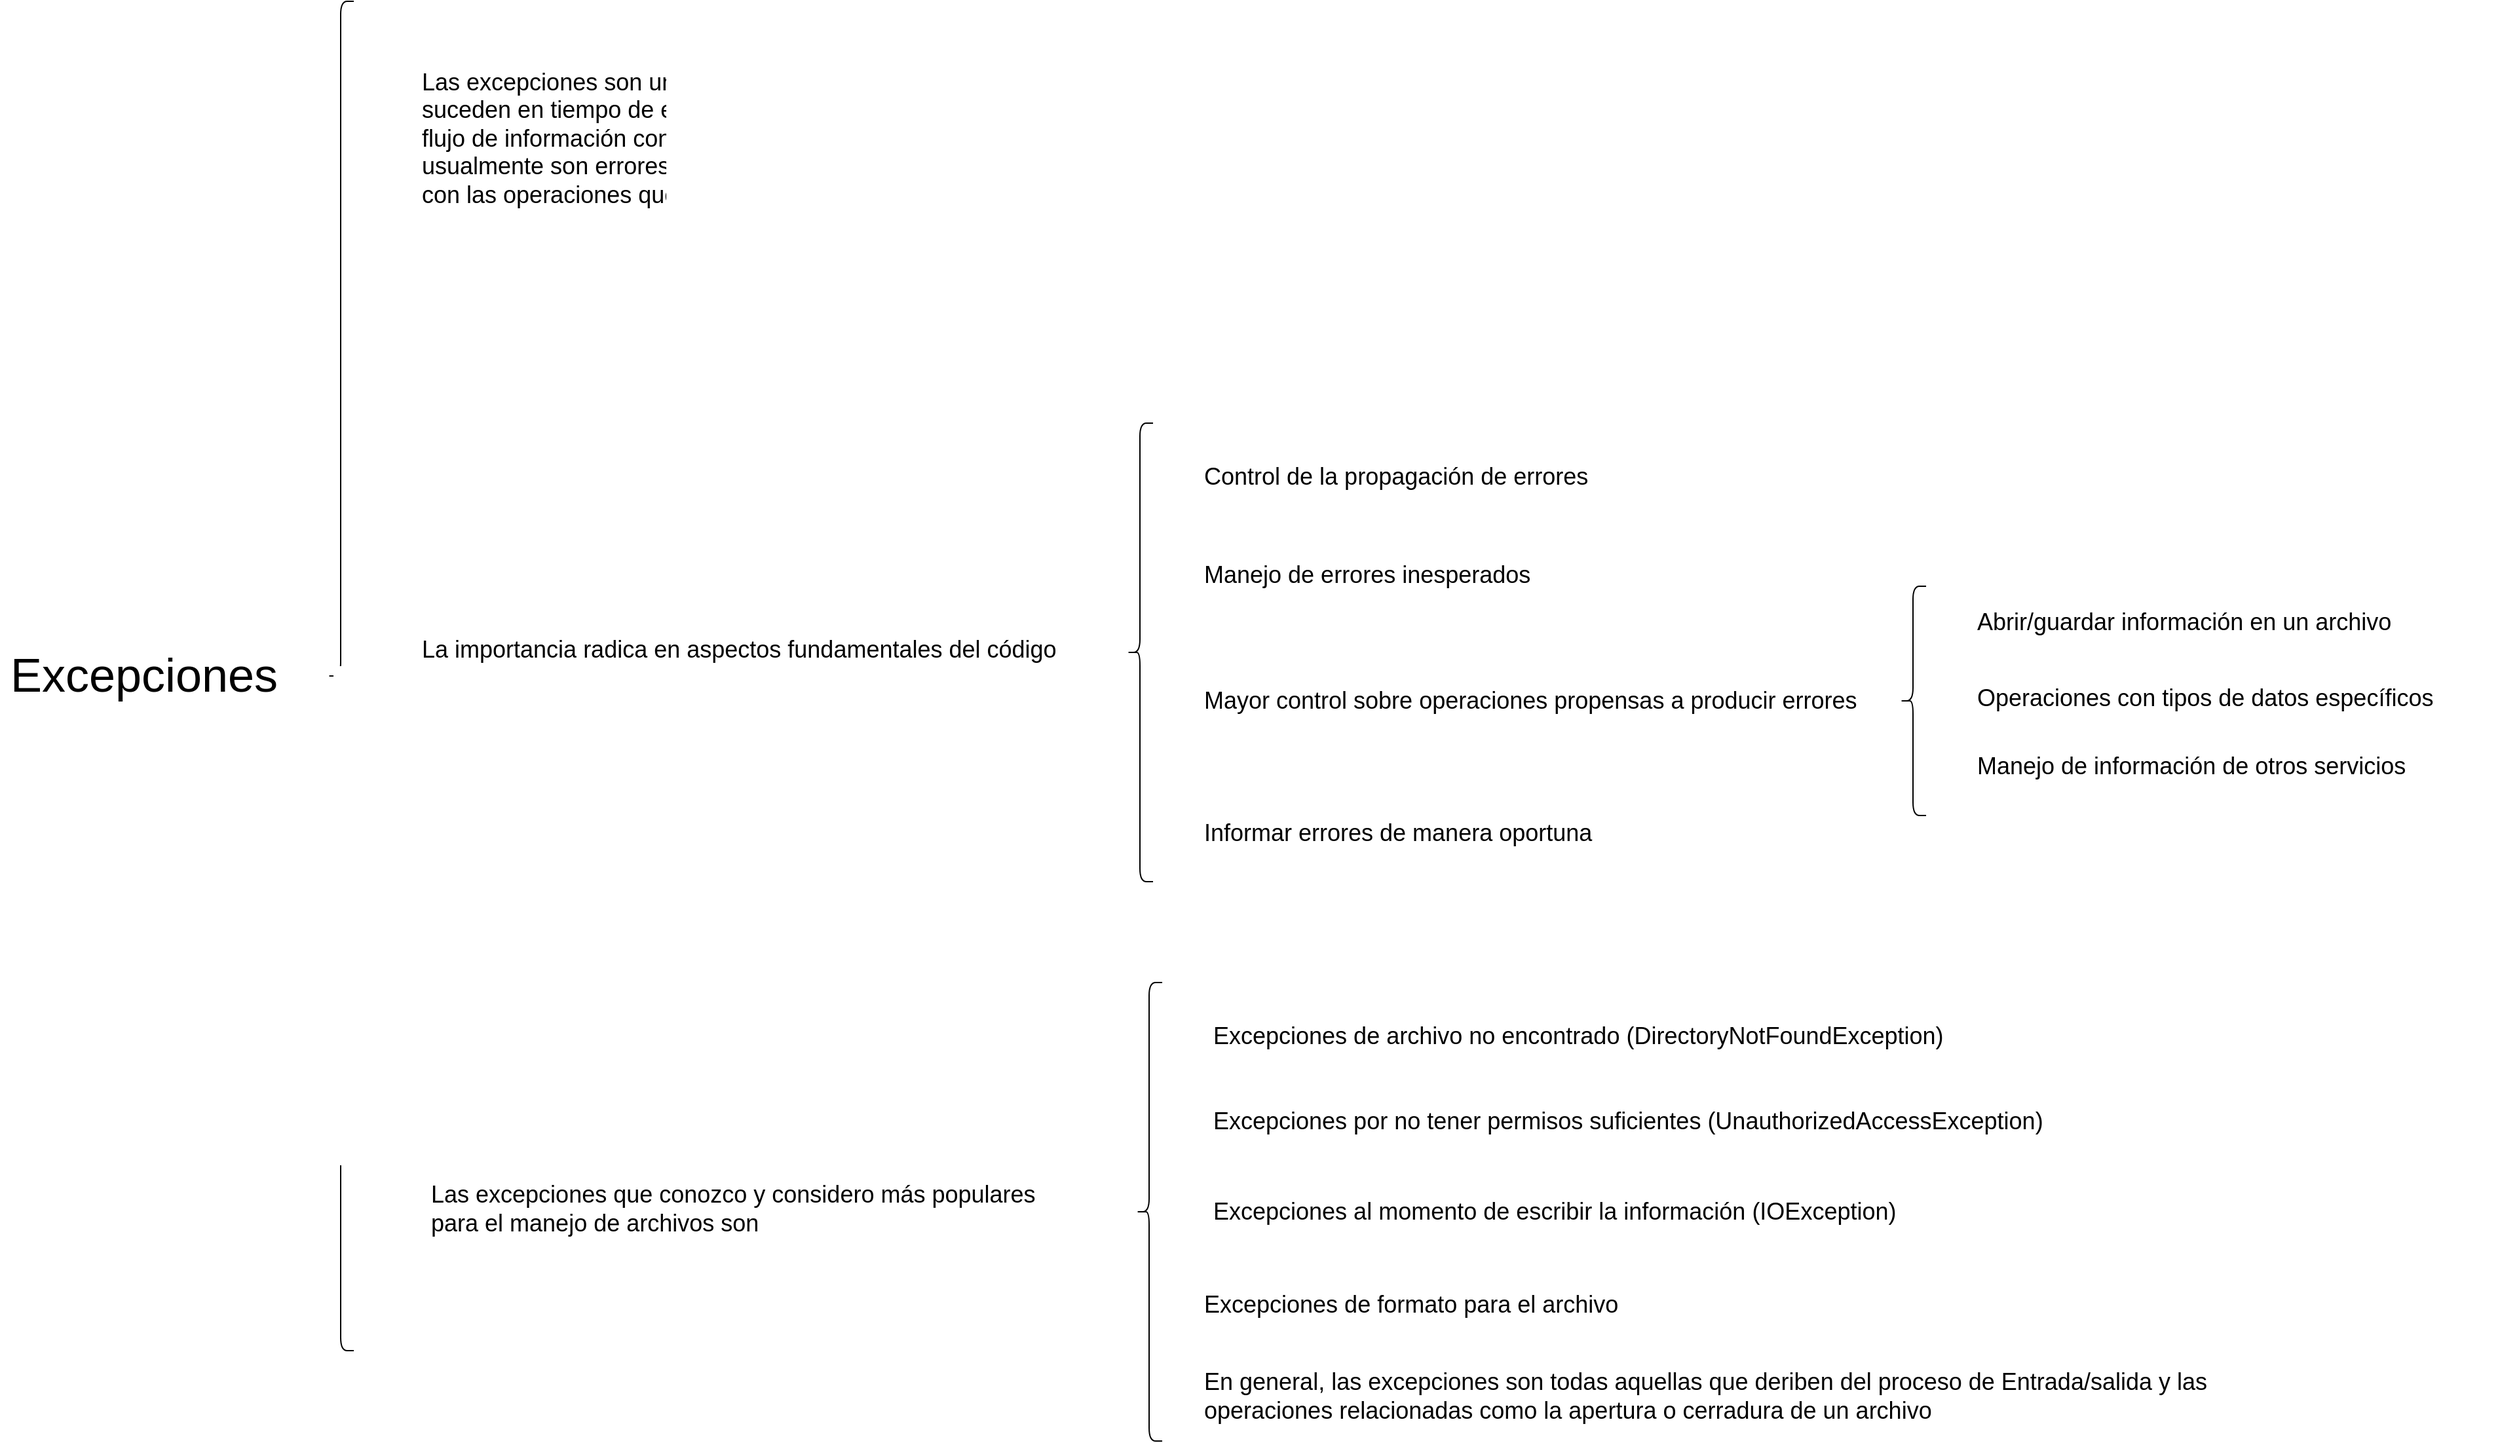 <mxfile version="20.2.3" type="device"><diagram id="Wzc4kN_nK14DqBE3AK8q" name="Página-1"><mxGraphModel dx="2595" dy="1623" grid="1" gridSize="10" guides="1" tooltips="1" connect="1" arrows="1" fold="1" page="1" pageScale="1" pageWidth="827" pageHeight="1169" math="0" shadow="0"><root><mxCell id="0"/><mxCell id="1" parent="0"/><mxCell id="jVBANZVoJIOBopYR992J-1" value="&lt;font style=&quot;font-size: 36px;&quot;&gt;Excepciones&lt;/font&gt;" style="text;html=1;strokeColor=none;fillColor=none;align=center;verticalAlign=middle;whiteSpace=wrap;rounded=0;" vertex="1" parent="1"><mxGeometry x="16" y="529" width="220" height="50" as="geometry"/></mxCell><mxCell id="jVBANZVoJIOBopYR992J-2" value="" style="shape=curlyBracket;whiteSpace=wrap;html=1;rounded=1;" vertex="1" parent="1"><mxGeometry x="266" y="40" width="20" height="1030" as="geometry"/></mxCell><mxCell id="jVBANZVoJIOBopYR992J-3" value="Las excepciones son una forma de controlar los errores que suceden en tiempo de ejecución, dichos errores surgen del flujo de información con el usuario o los servicios y usualmente son errores propios del código y la consistencia con las operaciones que está realizando." style="text;html=1;strokeColor=none;fillColor=none;align=left;verticalAlign=middle;whiteSpace=wrap;rounded=0;fontSize=18;" vertex="1" parent="1"><mxGeometry x="336" y="80" width="500" height="130" as="geometry"/></mxCell><mxCell id="jVBANZVoJIOBopYR992J-4" value="La importancia radica en aspectos fundamentales del código" style="text;html=1;strokeColor=none;fillColor=none;align=left;verticalAlign=middle;whiteSpace=wrap;rounded=0;fontSize=18;" vertex="1" parent="1"><mxGeometry x="336" y="470" width="500" height="130" as="geometry"/></mxCell><mxCell id="jVBANZVoJIOBopYR992J-5" value="" style="shape=curlyBracket;whiteSpace=wrap;html=1;rounded=1;fontSize=18;" vertex="1" parent="1"><mxGeometry x="876" y="362" width="20" height="350" as="geometry"/></mxCell><mxCell id="jVBANZVoJIOBopYR992J-6" value="Control de la propagación de errores" style="text;html=1;strokeColor=none;fillColor=none;align=left;verticalAlign=middle;whiteSpace=wrap;rounded=0;fontSize=18;" vertex="1" parent="1"><mxGeometry x="933" y="388" width="400" height="30" as="geometry"/></mxCell><mxCell id="jVBANZVoJIOBopYR992J-7" value="Manejo de errores inesperados" style="text;html=1;strokeColor=none;fillColor=none;align=left;verticalAlign=middle;whiteSpace=wrap;rounded=0;fontSize=18;" vertex="1" parent="1"><mxGeometry x="933" y="463" width="400" height="30" as="geometry"/></mxCell><mxCell id="jVBANZVoJIOBopYR992J-8" value="Mayor control sobre operaciones propensas a producir errores" style="text;html=1;strokeColor=none;fillColor=none;align=left;verticalAlign=middle;whiteSpace=wrap;rounded=0;fontSize=18;" vertex="1" parent="1"><mxGeometry x="933" y="559" width="590" height="30" as="geometry"/></mxCell><mxCell id="jVBANZVoJIOBopYR992J-9" style="edgeStyle=orthogonalEdgeStyle;rounded=0;orthogonalLoop=1;jettySize=auto;html=1;exitX=0.5;exitY=1;exitDx=0;exitDy=0;fontSize=18;" edge="1" parent="1"><mxGeometry relative="1" as="geometry"><mxPoint x="1133" y="504" as="sourcePoint"/><mxPoint x="1133" y="504" as="targetPoint"/></mxGeometry></mxCell><mxCell id="jVBANZVoJIOBopYR992J-10" value="" style="shape=curlyBracket;whiteSpace=wrap;html=1;rounded=1;fontSize=18;" vertex="1" parent="1"><mxGeometry x="1466" y="486.5" width="20" height="175" as="geometry"/></mxCell><mxCell id="jVBANZVoJIOBopYR992J-11" value="Abrir/guardar información en un archivo" style="text;html=1;strokeColor=none;fillColor=none;align=left;verticalAlign=middle;whiteSpace=wrap;rounded=0;fontSize=18;" vertex="1" parent="1"><mxGeometry x="1523" y="499" width="400" height="30" as="geometry"/></mxCell><mxCell id="jVBANZVoJIOBopYR992J-12" value="Operaciones con tipos de datos específicos" style="text;html=1;strokeColor=none;fillColor=none;align=left;verticalAlign=middle;whiteSpace=wrap;rounded=0;fontSize=18;" vertex="1" parent="1"><mxGeometry x="1523" y="556.5" width="400" height="30" as="geometry"/></mxCell><mxCell id="jVBANZVoJIOBopYR992J-13" value="Manejo de información de otros servicios" style="text;html=1;strokeColor=none;fillColor=none;align=left;verticalAlign=middle;whiteSpace=wrap;rounded=0;fontSize=18;" vertex="1" parent="1"><mxGeometry x="1523" y="609" width="400" height="30" as="geometry"/></mxCell><mxCell id="jVBANZVoJIOBopYR992J-14" value="Informar errores de manera oportuna" style="text;html=1;strokeColor=none;fillColor=none;align=left;verticalAlign=middle;whiteSpace=wrap;rounded=0;fontSize=18;" vertex="1" parent="1"><mxGeometry x="933" y="660" width="590" height="30" as="geometry"/></mxCell><mxCell id="jVBANZVoJIOBopYR992J-16" value="Las excepciones que conozco y considero más populares para el manejo de archivos son" style="text;html=1;strokeColor=none;fillColor=none;align=left;verticalAlign=middle;whiteSpace=wrap;rounded=0;fontSize=18;" vertex="1" parent="1"><mxGeometry x="343" y="897" width="500" height="130" as="geometry"/></mxCell><mxCell id="jVBANZVoJIOBopYR992J-17" value="" style="shape=curlyBracket;whiteSpace=wrap;html=1;rounded=1;fontSize=18;" vertex="1" parent="1"><mxGeometry x="883" y="789" width="20" height="350" as="geometry"/></mxCell><mxCell id="jVBANZVoJIOBopYR992J-18" value="Excepciones de archivo no encontrado (DirectoryNotFoundException)" style="text;html=1;strokeColor=none;fillColor=none;align=left;verticalAlign=middle;whiteSpace=wrap;rounded=0;fontSize=18;" vertex="1" parent="1"><mxGeometry x="940" y="815" width="816" height="30" as="geometry"/></mxCell><mxCell id="jVBANZVoJIOBopYR992J-19" value="Excepciones por no tener permisos suficientes (UnauthorizedAccessException)" style="text;html=1;strokeColor=none;fillColor=none;align=left;verticalAlign=middle;whiteSpace=wrap;rounded=0;fontSize=18;" vertex="1" parent="1"><mxGeometry x="940" y="880" width="766" height="30" as="geometry"/></mxCell><mxCell id="jVBANZVoJIOBopYR992J-20" style="edgeStyle=orthogonalEdgeStyle;rounded=0;orthogonalLoop=1;jettySize=auto;html=1;exitX=0.5;exitY=1;exitDx=0;exitDy=0;fontSize=18;" edge="1" parent="1"><mxGeometry relative="1" as="geometry"><mxPoint x="1140" y="931" as="sourcePoint"/><mxPoint x="1140" y="931" as="targetPoint"/></mxGeometry></mxCell><mxCell id="jVBANZVoJIOBopYR992J-22" value="Excepciones al momento de escribir la información (IOException)" style="text;html=1;strokeColor=none;fillColor=none;align=left;verticalAlign=middle;whiteSpace=wrap;rounded=0;fontSize=18;" vertex="1" parent="1"><mxGeometry x="940" y="949" width="836" height="30" as="geometry"/></mxCell><mxCell id="jVBANZVoJIOBopYR992J-23" value="Excepciones de formato para el archivo" style="text;html=1;strokeColor=none;fillColor=none;align=left;verticalAlign=middle;whiteSpace=wrap;rounded=0;fontSize=18;" vertex="1" parent="1"><mxGeometry x="933" y="1020" width="863" height="30" as="geometry"/></mxCell><mxCell id="jVBANZVoJIOBopYR992J-24" value="En general, las excepciones son todas aquellas que deriben del proceso de Entrada/salida y las operaciones relacionadas como la apertura o cerradura de un archivo" style="text;html=1;strokeColor=none;fillColor=none;align=left;verticalAlign=middle;whiteSpace=wrap;rounded=0;fontSize=18;" vertex="1" parent="1"><mxGeometry x="933" y="1090" width="863" height="30" as="geometry"/></mxCell></root></mxGraphModel></diagram></mxfile>